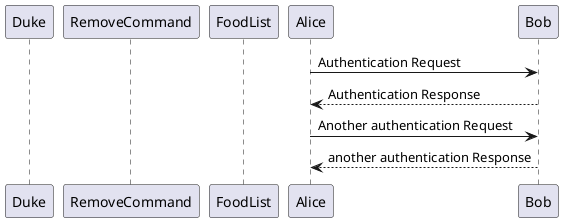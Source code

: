 @startuml
'https://plantuml.com/sequence-diagram

participant Duke
participant RemoveCommand
participant FoodList as foodList


Alice -> Bob: Authentication Request
Bob --> Alice: Authentication Response

Alice -> Bob: Another authentication Request
Alice <-- Bob: another authentication Response
@enduml